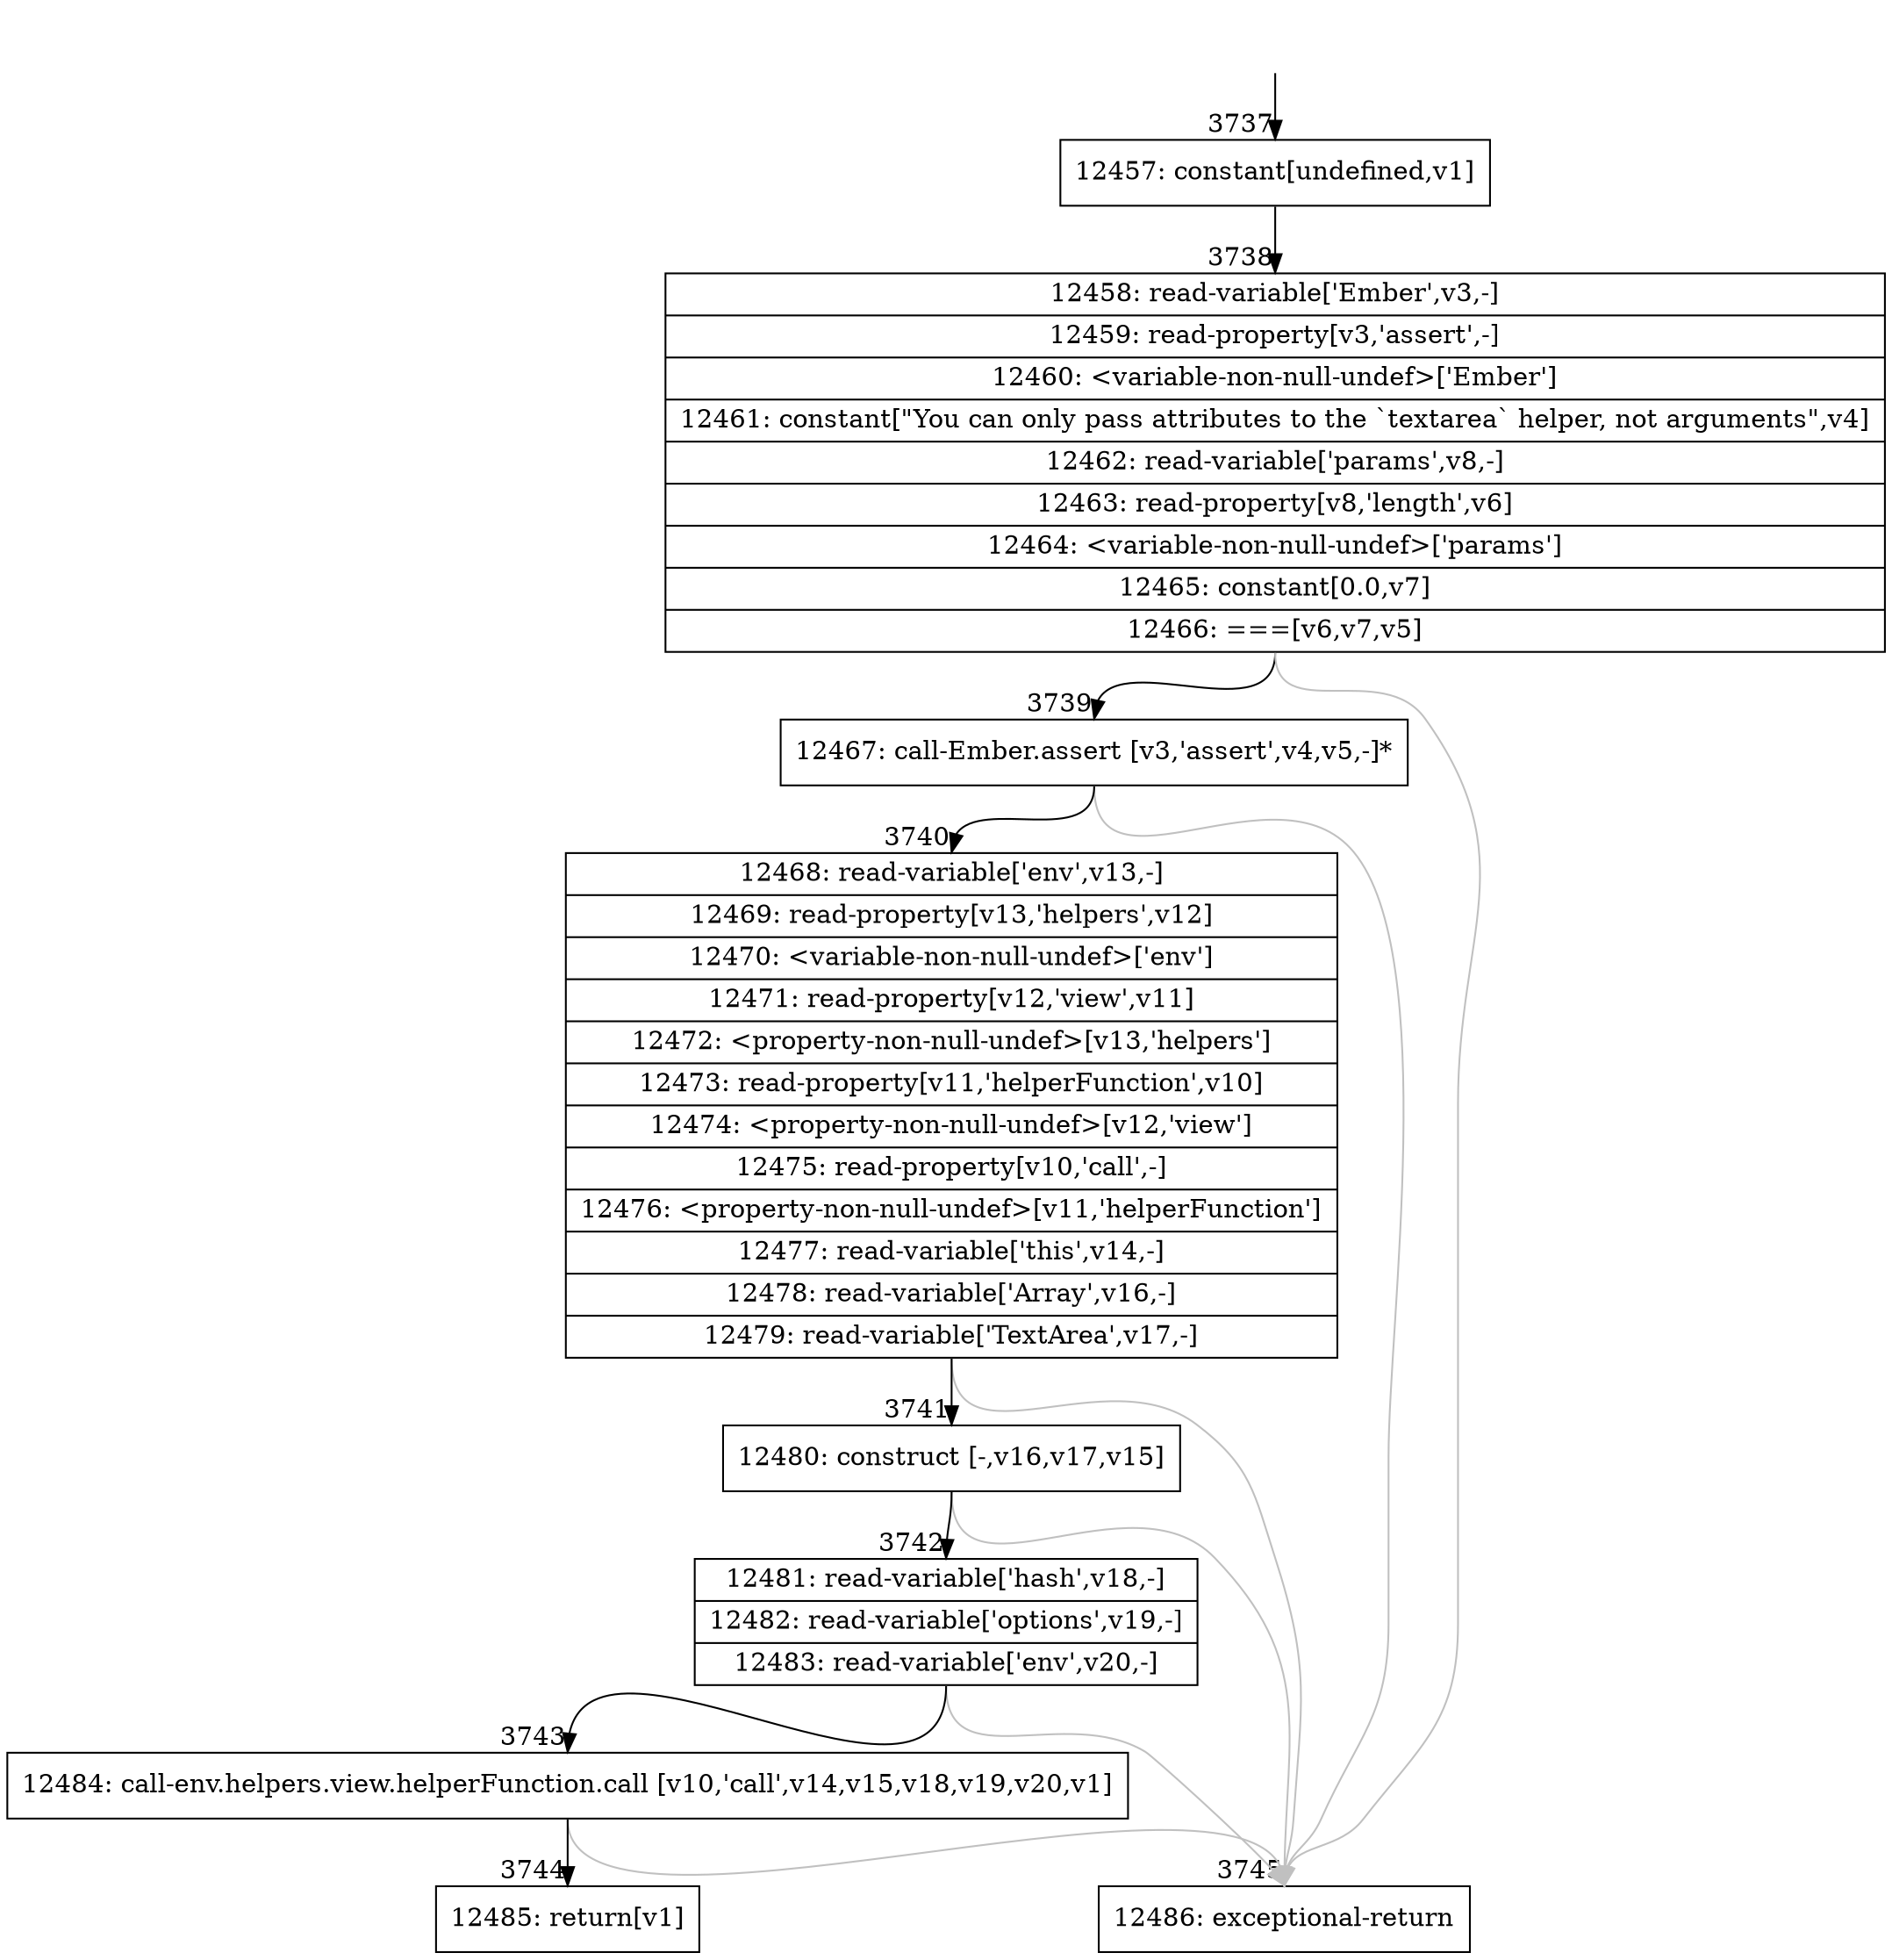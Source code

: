 digraph {
rankdir="TD"
BB_entry301[shape=none,label=""];
BB_entry301 -> BB3737 [tailport=s, headport=n, headlabel="    3737"]
BB3737 [shape=record label="{12457: constant[undefined,v1]}" ] 
BB3737 -> BB3738 [tailport=s, headport=n, headlabel="      3738"]
BB3738 [shape=record label="{12458: read-variable['Ember',v3,-]|12459: read-property[v3,'assert',-]|12460: \<variable-non-null-undef\>['Ember']|12461: constant[\"You can only pass attributes to the `textarea` helper, not arguments\",v4]|12462: read-variable['params',v8,-]|12463: read-property[v8,'length',v6]|12464: \<variable-non-null-undef\>['params']|12465: constant[0.0,v7]|12466: ===[v6,v7,v5]}" ] 
BB3738 -> BB3739 [tailport=s, headport=n, headlabel="      3739"]
BB3738 -> BB3745 [tailport=s, headport=n, color=gray, headlabel="      3745"]
BB3739 [shape=record label="{12467: call-Ember.assert [v3,'assert',v4,v5,-]*}" ] 
BB3739 -> BB3740 [tailport=s, headport=n, headlabel="      3740"]
BB3739 -> BB3745 [tailport=s, headport=n, color=gray]
BB3740 [shape=record label="{12468: read-variable['env',v13,-]|12469: read-property[v13,'helpers',v12]|12470: \<variable-non-null-undef\>['env']|12471: read-property[v12,'view',v11]|12472: \<property-non-null-undef\>[v13,'helpers']|12473: read-property[v11,'helperFunction',v10]|12474: \<property-non-null-undef\>[v12,'view']|12475: read-property[v10,'call',-]|12476: \<property-non-null-undef\>[v11,'helperFunction']|12477: read-variable['this',v14,-]|12478: read-variable['Array',v16,-]|12479: read-variable['TextArea',v17,-]}" ] 
BB3740 -> BB3741 [tailport=s, headport=n, headlabel="      3741"]
BB3740 -> BB3745 [tailport=s, headport=n, color=gray]
BB3741 [shape=record label="{12480: construct [-,v16,v17,v15]}" ] 
BB3741 -> BB3742 [tailport=s, headport=n, headlabel="      3742"]
BB3741 -> BB3745 [tailport=s, headport=n, color=gray]
BB3742 [shape=record label="{12481: read-variable['hash',v18,-]|12482: read-variable['options',v19,-]|12483: read-variable['env',v20,-]}" ] 
BB3742 -> BB3743 [tailport=s, headport=n, headlabel="      3743"]
BB3742 -> BB3745 [tailport=s, headport=n, color=gray]
BB3743 [shape=record label="{12484: call-env.helpers.view.helperFunction.call [v10,'call',v14,v15,v18,v19,v20,v1]}" ] 
BB3743 -> BB3744 [tailport=s, headport=n, headlabel="      3744"]
BB3743 -> BB3745 [tailport=s, headport=n, color=gray]
BB3744 [shape=record label="{12485: return[v1]}" ] 
BB3745 [shape=record label="{12486: exceptional-return}" ] 
//#$~ 7057
}
